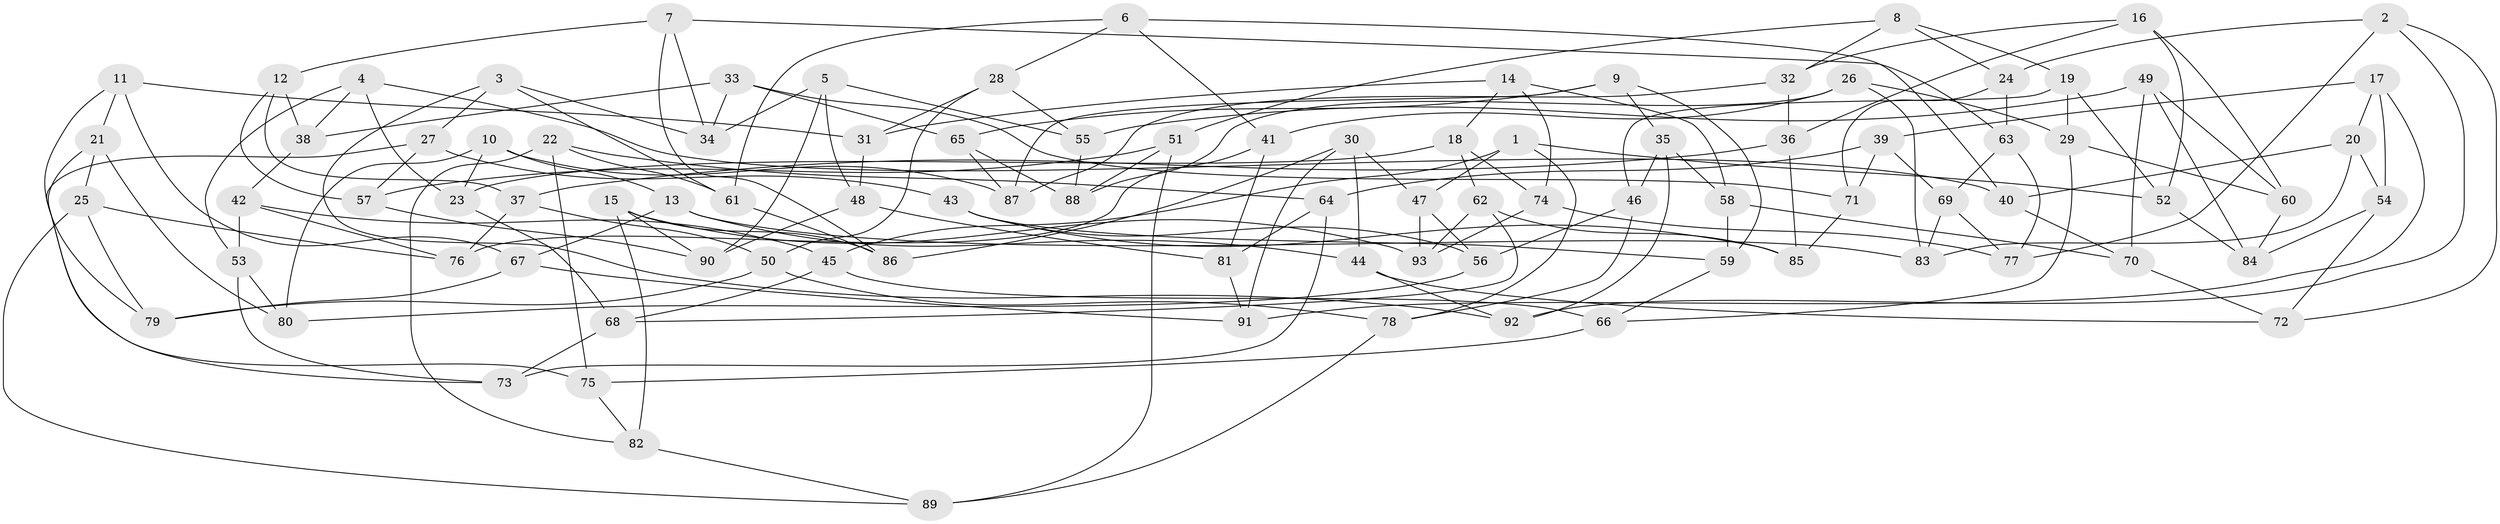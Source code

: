 // Generated by graph-tools (version 1.1) at 2025/11/02/27/25 16:11:43]
// undirected, 93 vertices, 186 edges
graph export_dot {
graph [start="1"]
  node [color=gray90,style=filled];
  1;
  2;
  3;
  4;
  5;
  6;
  7;
  8;
  9;
  10;
  11;
  12;
  13;
  14;
  15;
  16;
  17;
  18;
  19;
  20;
  21;
  22;
  23;
  24;
  25;
  26;
  27;
  28;
  29;
  30;
  31;
  32;
  33;
  34;
  35;
  36;
  37;
  38;
  39;
  40;
  41;
  42;
  43;
  44;
  45;
  46;
  47;
  48;
  49;
  50;
  51;
  52;
  53;
  54;
  55;
  56;
  57;
  58;
  59;
  60;
  61;
  62;
  63;
  64;
  65;
  66;
  67;
  68;
  69;
  70;
  71;
  72;
  73;
  74;
  75;
  76;
  77;
  78;
  79;
  80;
  81;
  82;
  83;
  84;
  85;
  86;
  87;
  88;
  89;
  90;
  91;
  92;
  93;
  1 -- 47;
  1 -- 78;
  1 -- 52;
  1 -- 45;
  2 -- 77;
  2 -- 72;
  2 -- 92;
  2 -- 24;
  3 -- 92;
  3 -- 27;
  3 -- 34;
  3 -- 61;
  4 -- 38;
  4 -- 40;
  4 -- 53;
  4 -- 23;
  5 -- 90;
  5 -- 55;
  5 -- 34;
  5 -- 48;
  6 -- 28;
  6 -- 61;
  6 -- 40;
  6 -- 41;
  7 -- 63;
  7 -- 86;
  7 -- 34;
  7 -- 12;
  8 -- 24;
  8 -- 32;
  8 -- 19;
  8 -- 51;
  9 -- 59;
  9 -- 87;
  9 -- 65;
  9 -- 35;
  10 -- 13;
  10 -- 23;
  10 -- 87;
  10 -- 80;
  11 -- 21;
  11 -- 79;
  11 -- 67;
  11 -- 31;
  12 -- 37;
  12 -- 57;
  12 -- 38;
  13 -- 67;
  13 -- 83;
  13 -- 44;
  14 -- 58;
  14 -- 31;
  14 -- 74;
  14 -- 18;
  15 -- 90;
  15 -- 86;
  15 -- 93;
  15 -- 82;
  16 -- 32;
  16 -- 60;
  16 -- 36;
  16 -- 52;
  17 -- 20;
  17 -- 39;
  17 -- 54;
  17 -- 91;
  18 -- 23;
  18 -- 62;
  18 -- 74;
  19 -- 46;
  19 -- 29;
  19 -- 52;
  20 -- 83;
  20 -- 40;
  20 -- 54;
  21 -- 75;
  21 -- 80;
  21 -- 25;
  22 -- 64;
  22 -- 61;
  22 -- 82;
  22 -- 75;
  23 -- 68;
  24 -- 63;
  24 -- 71;
  25 -- 79;
  25 -- 76;
  25 -- 89;
  26 -- 88;
  26 -- 29;
  26 -- 41;
  26 -- 83;
  27 -- 43;
  27 -- 73;
  27 -- 57;
  28 -- 55;
  28 -- 31;
  28 -- 50;
  29 -- 66;
  29 -- 60;
  30 -- 91;
  30 -- 44;
  30 -- 86;
  30 -- 47;
  31 -- 48;
  32 -- 87;
  32 -- 36;
  33 -- 71;
  33 -- 65;
  33 -- 38;
  33 -- 34;
  35 -- 58;
  35 -- 46;
  35 -- 92;
  36 -- 85;
  36 -- 37;
  37 -- 50;
  37 -- 76;
  38 -- 42;
  39 -- 69;
  39 -- 64;
  39 -- 71;
  40 -- 70;
  41 -- 76;
  41 -- 81;
  42 -- 76;
  42 -- 45;
  42 -- 53;
  43 -- 56;
  43 -- 85;
  43 -- 59;
  44 -- 72;
  44 -- 92;
  45 -- 66;
  45 -- 68;
  46 -- 56;
  46 -- 78;
  47 -- 93;
  47 -- 56;
  48 -- 81;
  48 -- 90;
  49 -- 70;
  49 -- 84;
  49 -- 60;
  49 -- 55;
  50 -- 79;
  50 -- 78;
  51 -- 57;
  51 -- 88;
  51 -- 89;
  52 -- 84;
  53 -- 80;
  53 -- 73;
  54 -- 84;
  54 -- 72;
  55 -- 88;
  56 -- 80;
  57 -- 90;
  58 -- 70;
  58 -- 59;
  59 -- 66;
  60 -- 84;
  61 -- 86;
  62 -- 93;
  62 -- 68;
  62 -- 85;
  63 -- 69;
  63 -- 77;
  64 -- 81;
  64 -- 73;
  65 -- 88;
  65 -- 87;
  66 -- 75;
  67 -- 91;
  67 -- 79;
  68 -- 73;
  69 -- 83;
  69 -- 77;
  70 -- 72;
  71 -- 85;
  74 -- 77;
  74 -- 93;
  75 -- 82;
  78 -- 89;
  81 -- 91;
  82 -- 89;
}

